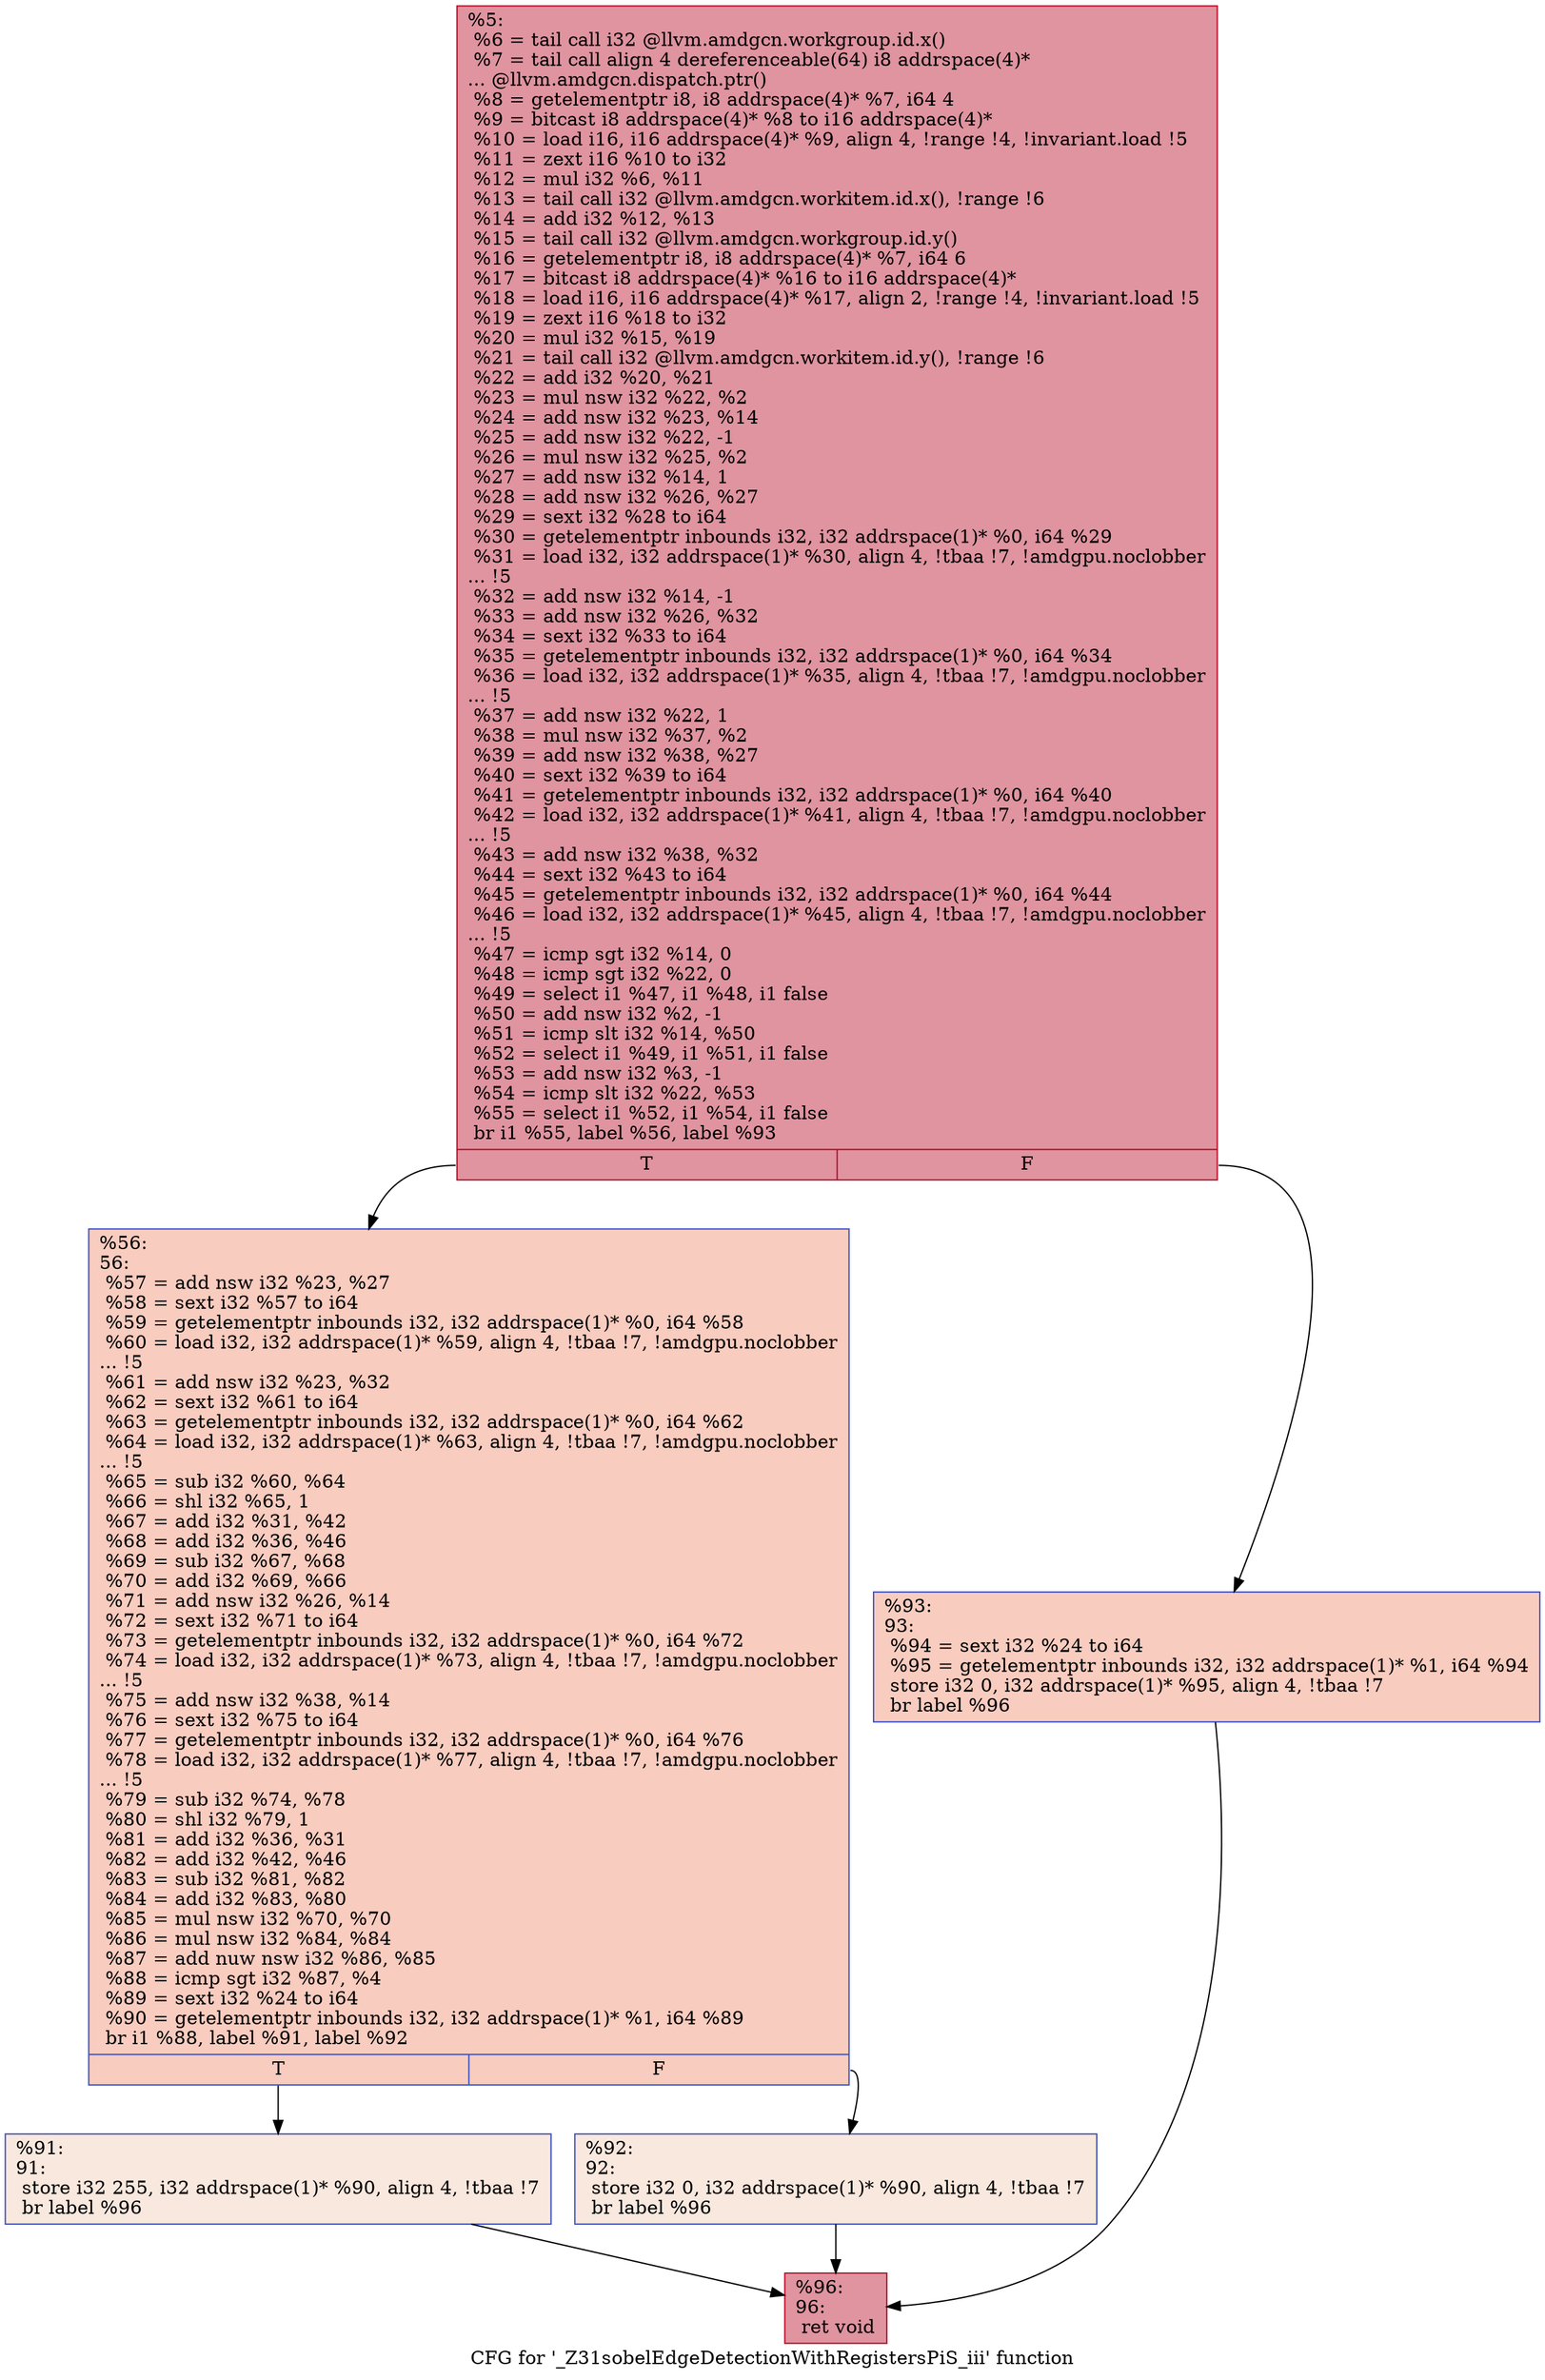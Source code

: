 digraph "CFG for '_Z31sobelEdgeDetectionWithRegistersPiS_iii' function" {
	label="CFG for '_Z31sobelEdgeDetectionWithRegistersPiS_iii' function";

	Node0x52fee60 [shape=record,color="#b70d28ff", style=filled, fillcolor="#b70d2870",label="{%5:\l  %6 = tail call i32 @llvm.amdgcn.workgroup.id.x()\l  %7 = tail call align 4 dereferenceable(64) i8 addrspace(4)*\l... @llvm.amdgcn.dispatch.ptr()\l  %8 = getelementptr i8, i8 addrspace(4)* %7, i64 4\l  %9 = bitcast i8 addrspace(4)* %8 to i16 addrspace(4)*\l  %10 = load i16, i16 addrspace(4)* %9, align 4, !range !4, !invariant.load !5\l  %11 = zext i16 %10 to i32\l  %12 = mul i32 %6, %11\l  %13 = tail call i32 @llvm.amdgcn.workitem.id.x(), !range !6\l  %14 = add i32 %12, %13\l  %15 = tail call i32 @llvm.amdgcn.workgroup.id.y()\l  %16 = getelementptr i8, i8 addrspace(4)* %7, i64 6\l  %17 = bitcast i8 addrspace(4)* %16 to i16 addrspace(4)*\l  %18 = load i16, i16 addrspace(4)* %17, align 2, !range !4, !invariant.load !5\l  %19 = zext i16 %18 to i32\l  %20 = mul i32 %15, %19\l  %21 = tail call i32 @llvm.amdgcn.workitem.id.y(), !range !6\l  %22 = add i32 %20, %21\l  %23 = mul nsw i32 %22, %2\l  %24 = add nsw i32 %23, %14\l  %25 = add nsw i32 %22, -1\l  %26 = mul nsw i32 %25, %2\l  %27 = add nsw i32 %14, 1\l  %28 = add nsw i32 %26, %27\l  %29 = sext i32 %28 to i64\l  %30 = getelementptr inbounds i32, i32 addrspace(1)* %0, i64 %29\l  %31 = load i32, i32 addrspace(1)* %30, align 4, !tbaa !7, !amdgpu.noclobber\l... !5\l  %32 = add nsw i32 %14, -1\l  %33 = add nsw i32 %26, %32\l  %34 = sext i32 %33 to i64\l  %35 = getelementptr inbounds i32, i32 addrspace(1)* %0, i64 %34\l  %36 = load i32, i32 addrspace(1)* %35, align 4, !tbaa !7, !amdgpu.noclobber\l... !5\l  %37 = add nsw i32 %22, 1\l  %38 = mul nsw i32 %37, %2\l  %39 = add nsw i32 %38, %27\l  %40 = sext i32 %39 to i64\l  %41 = getelementptr inbounds i32, i32 addrspace(1)* %0, i64 %40\l  %42 = load i32, i32 addrspace(1)* %41, align 4, !tbaa !7, !amdgpu.noclobber\l... !5\l  %43 = add nsw i32 %38, %32\l  %44 = sext i32 %43 to i64\l  %45 = getelementptr inbounds i32, i32 addrspace(1)* %0, i64 %44\l  %46 = load i32, i32 addrspace(1)* %45, align 4, !tbaa !7, !amdgpu.noclobber\l... !5\l  %47 = icmp sgt i32 %14, 0\l  %48 = icmp sgt i32 %22, 0\l  %49 = select i1 %47, i1 %48, i1 false\l  %50 = add nsw i32 %2, -1\l  %51 = icmp slt i32 %14, %50\l  %52 = select i1 %49, i1 %51, i1 false\l  %53 = add nsw i32 %3, -1\l  %54 = icmp slt i32 %22, %53\l  %55 = select i1 %52, i1 %54, i1 false\l  br i1 %55, label %56, label %93\l|{<s0>T|<s1>F}}"];
	Node0x52fee60:s0 -> Node0x53043a0;
	Node0x52fee60:s1 -> Node0x5304430;
	Node0x53043a0 [shape=record,color="#3d50c3ff", style=filled, fillcolor="#f08b6e70",label="{%56:\l56:                                               \l  %57 = add nsw i32 %23, %27\l  %58 = sext i32 %57 to i64\l  %59 = getelementptr inbounds i32, i32 addrspace(1)* %0, i64 %58\l  %60 = load i32, i32 addrspace(1)* %59, align 4, !tbaa !7, !amdgpu.noclobber\l... !5\l  %61 = add nsw i32 %23, %32\l  %62 = sext i32 %61 to i64\l  %63 = getelementptr inbounds i32, i32 addrspace(1)* %0, i64 %62\l  %64 = load i32, i32 addrspace(1)* %63, align 4, !tbaa !7, !amdgpu.noclobber\l... !5\l  %65 = sub i32 %60, %64\l  %66 = shl i32 %65, 1\l  %67 = add i32 %31, %42\l  %68 = add i32 %36, %46\l  %69 = sub i32 %67, %68\l  %70 = add i32 %69, %66\l  %71 = add nsw i32 %26, %14\l  %72 = sext i32 %71 to i64\l  %73 = getelementptr inbounds i32, i32 addrspace(1)* %0, i64 %72\l  %74 = load i32, i32 addrspace(1)* %73, align 4, !tbaa !7, !amdgpu.noclobber\l... !5\l  %75 = add nsw i32 %38, %14\l  %76 = sext i32 %75 to i64\l  %77 = getelementptr inbounds i32, i32 addrspace(1)* %0, i64 %76\l  %78 = load i32, i32 addrspace(1)* %77, align 4, !tbaa !7, !amdgpu.noclobber\l... !5\l  %79 = sub i32 %74, %78\l  %80 = shl i32 %79, 1\l  %81 = add i32 %36, %31\l  %82 = add i32 %42, %46\l  %83 = sub i32 %81, %82\l  %84 = add i32 %83, %80\l  %85 = mul nsw i32 %70, %70\l  %86 = mul nsw i32 %84, %84\l  %87 = add nuw nsw i32 %86, %85\l  %88 = icmp sgt i32 %87, %4\l  %89 = sext i32 %24 to i64\l  %90 = getelementptr inbounds i32, i32 addrspace(1)* %1, i64 %89\l  br i1 %88, label %91, label %92\l|{<s0>T|<s1>F}}"];
	Node0x53043a0:s0 -> Node0x5305ad0;
	Node0x53043a0:s1 -> Node0x5305b60;
	Node0x5305ad0 [shape=record,color="#3d50c3ff", style=filled, fillcolor="#f2cab570",label="{%91:\l91:                                               \l  store i32 255, i32 addrspace(1)* %90, align 4, !tbaa !7\l  br label %96\l}"];
	Node0x5305ad0 -> Node0x5305d60;
	Node0x5305b60 [shape=record,color="#3d50c3ff", style=filled, fillcolor="#f2cab570",label="{%92:\l92:                                               \l  store i32 0, i32 addrspace(1)* %90, align 4, !tbaa !7\l  br label %96\l}"];
	Node0x5305b60 -> Node0x5305d60;
	Node0x5304430 [shape=record,color="#3d50c3ff", style=filled, fillcolor="#f08b6e70",label="{%93:\l93:                                               \l  %94 = sext i32 %24 to i64\l  %95 = getelementptr inbounds i32, i32 addrspace(1)* %1, i64 %94\l  store i32 0, i32 addrspace(1)* %95, align 4, !tbaa !7\l  br label %96\l}"];
	Node0x5304430 -> Node0x5305d60;
	Node0x5305d60 [shape=record,color="#b70d28ff", style=filled, fillcolor="#b70d2870",label="{%96:\l96:                                               \l  ret void\l}"];
}
